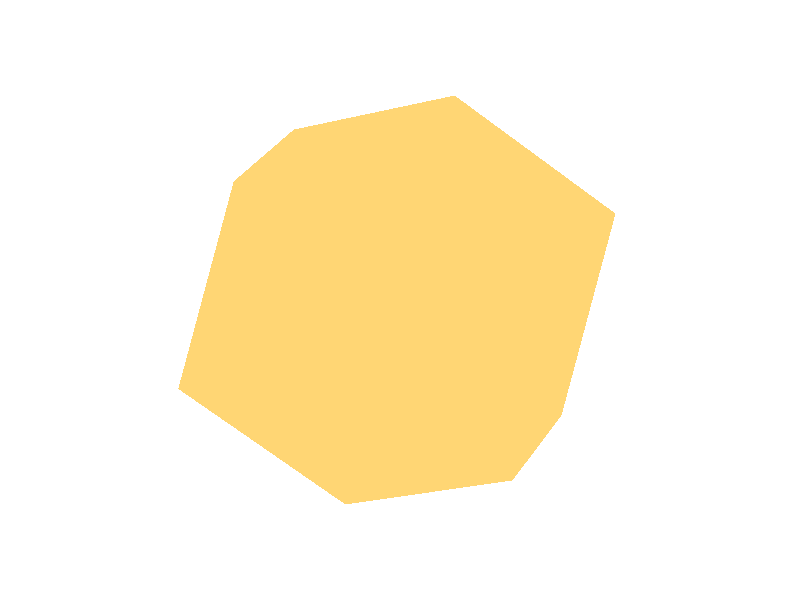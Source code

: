 //EXAMPLE OF PROJECTION OF FOUR-CUBE

//Files with predefined colors and textures
#include "colors.inc"
#include "glass.inc"
#include "golds.inc"
#include "metals.inc"
#include "stones.inc"
#include "woods.inc"

//Place the camera
camera {
   sky <0,0,1>          //Don't change this
   direction <-1,0,0>   //Don't change this
   right <-4/3,0,0>     //Don't change this
   location  <10,20,30>  //Camera location
   look_at   <0,0,0>    //Where camera is pointing
   angle 10       //Angle of the view
}

//Ambient light to "brighten up" darker pictures
global_settings { ambient_light White }
global_settings { max_trace_level 10 }


//Place a light
light_source {
   <10,20,30>
   color White*2
}

//Set a background color
background { color White }

//List the vertices of the hypercube
#declare p =
  array[16][4]
  {
   {-1,-1,-1,-1}, //0
   {-1,-1,-1,1},  //1
   {-1,-1,1,-1},  //2
   {-1,-1,1,1},   //3
   {-1,1,-1,-1},  //4
   {-1,1,-1,1},   //5
   {-1,1,1,-1},   //6
   {-1,1,1,1},    //7
   {1,-1,-1,-1},  //8
   {1,-1,-1,1},   //9
   {1,-1,1,-1},   //10
   {1,-1,1,1},    //11
   {1,1,-1,-1},   //12
   {1,1,-1,1},    //13
   {1,1,1,-1},    //14
   {1,1,1,1}      //15
  };

//Create the array to collect the projected points
#declare q = array[16];

//Specify the direction of projection
#declare a=1;
#declare b=1;
#declare c=1;
#declare d=1;

//Project the points
#declare l=sqrt(a*a+b*b+c*c+d*d);
#declare i=0;
#while(i<16)
  #declare q[i]=
    < (d*p[i][0]+c*p[i][1]-b*p[i][2]-a*p[i][3])/l,
      (-c*p[i][0]+d*p[i][1]+a*p[i][2]-b*p[i][3])/l,
      (b*p[i][0]-a*p[i][1]+d*p[i][2]-c*p[i][3])/l >;
  #declare i=i+1;
#end

//Create the polygons of the resulting polytope
#declare f = array[24];

#declare f[0] = polygon { 5, q[0], q[1], q[3], q[2], q[0] };
#declare f[1] = polygon { 5, q[4], q[5], q[7], q[6], q[4] };
#declare f[2] = polygon { 5, q[8], q[9], q[11], q[10], q[8] };
#declare f[3] = polygon { 5, q[12], q[13], q[15], q[14], q[12] };

#declare f[4] = polygon { 5, q[0], q[1], q[5], q[4], q[0] };
#declare f[5] = polygon { 5, q[2], q[3], q[7], q[6], q[2] };
#declare f[6] = polygon { 5, q[8], q[9], q[13], q[12], q[8] };
#declare f[7] = polygon { 5, q[10], q[11], q[15], q[14], q[10] };

#declare f[8] = polygon { 5, q[0], q[2], q[6], q[4], q[0] };
#declare f[9] = polygon { 5, q[1], q[3], q[7], q[5], q[1] };
#declare f[10] = polygon { 5, q[8], q[10], q[14], q[12], q[8] };
#declare f[11] = polygon { 5, q[9], q[11], q[15], q[13], q[9] };

#declare f[12] = polygon { 5, q[0], q[1], q[9], q[8], q[0] };
#declare f[13] = polygon { 5, q[2], q[3], q[11], q[10], q[2] };
#declare f[14] = polygon { 5, q[4], q[5], q[13], q[12], q[4] };
#declare f[15] = polygon { 5, q[6], q[7], q[15], q[14], q[6] };

#declare f[16] = polygon { 5. q[0], q[2], q[10], q[8], q[0] };
#declare f[17] = polygon { 5, q[1], q[3], q[11], q[9], q[1] };
#declare f[18] = polygon { 5, q[4], q[6], q[14], q[12], q[4] };
#declare f[19] = polygon { 5, q[5], q[7], q[15], q[13], q[5] };

#declare f[20] = polygon { 5, q[0], q[4], q[12], q[8], q[0] };
#declare f[21] = polygon { 5, q[1], q[5], q[13], q[9], q[1] };
#declare f[22] = polygon { 5, q[2], q[6], q[14], q[10], q[2] };
#declare f[23] = polygon { 5, q[3], q[7], q[15], q[11], q[3] };

#declare hypercube = object { union {
   object{f[0]}
   object{f[1]}
   object{f[2]}
   object{f[3]}
   object{f[4]}
   object{f[5]}
   object{f[6]}
   object{f[7]}
   object{f[8]}
   object{f[9]}
   object{f[10]}
   object{f[11]}
   object{f[12]}
   object{f[13]}
   object{f[14]}
   object{f[15]}
   object{f[16]}
   object{f[17]}
   object{f[18]}
   object{f[19]}
   object{f[20]}
   object{f[21]}
   object{f[22]}
   object{f[23]}
   }
   //texture { pigment { color rgbf <1,0,0,.5> }}
   texture {T_Gold_1A}
   };

//display it
hypercube





